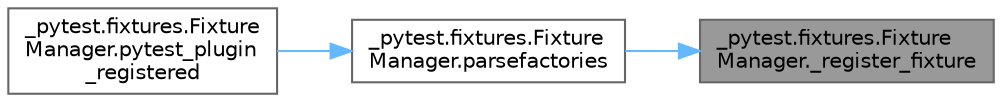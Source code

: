 digraph "_pytest.fixtures.FixtureManager._register_fixture"
{
 // LATEX_PDF_SIZE
  bgcolor="transparent";
  edge [fontname=Helvetica,fontsize=10,labelfontname=Helvetica,labelfontsize=10];
  node [fontname=Helvetica,fontsize=10,shape=box,height=0.2,width=0.4];
  rankdir="RL";
  Node1 [id="Node000001",label="_pytest.fixtures.Fixture\lManager._register_fixture",height=0.2,width=0.4,color="gray40", fillcolor="grey60", style="filled", fontcolor="black",tooltip=" "];
  Node1 -> Node2 [id="edge1_Node000001_Node000002",dir="back",color="steelblue1",style="solid",tooltip=" "];
  Node2 [id="Node000002",label="_pytest.fixtures.Fixture\lManager.parsefactories",height=0.2,width=0.4,color="grey40", fillcolor="white", style="filled",URL="$class__pytest_1_1fixtures_1_1_fixture_manager.html#ad3525e42c034295d8073599368d5f7ac",tooltip=" "];
  Node2 -> Node3 [id="edge2_Node000002_Node000003",dir="back",color="steelblue1",style="solid",tooltip=" "];
  Node3 [id="Node000003",label="_pytest.fixtures.Fixture\lManager.pytest_plugin\l_registered",height=0.2,width=0.4,color="grey40", fillcolor="white", style="filled",URL="$class__pytest_1_1fixtures_1_1_fixture_manager.html#abee716a551df06d5162feddbd55d5e8f",tooltip=" "];
}
